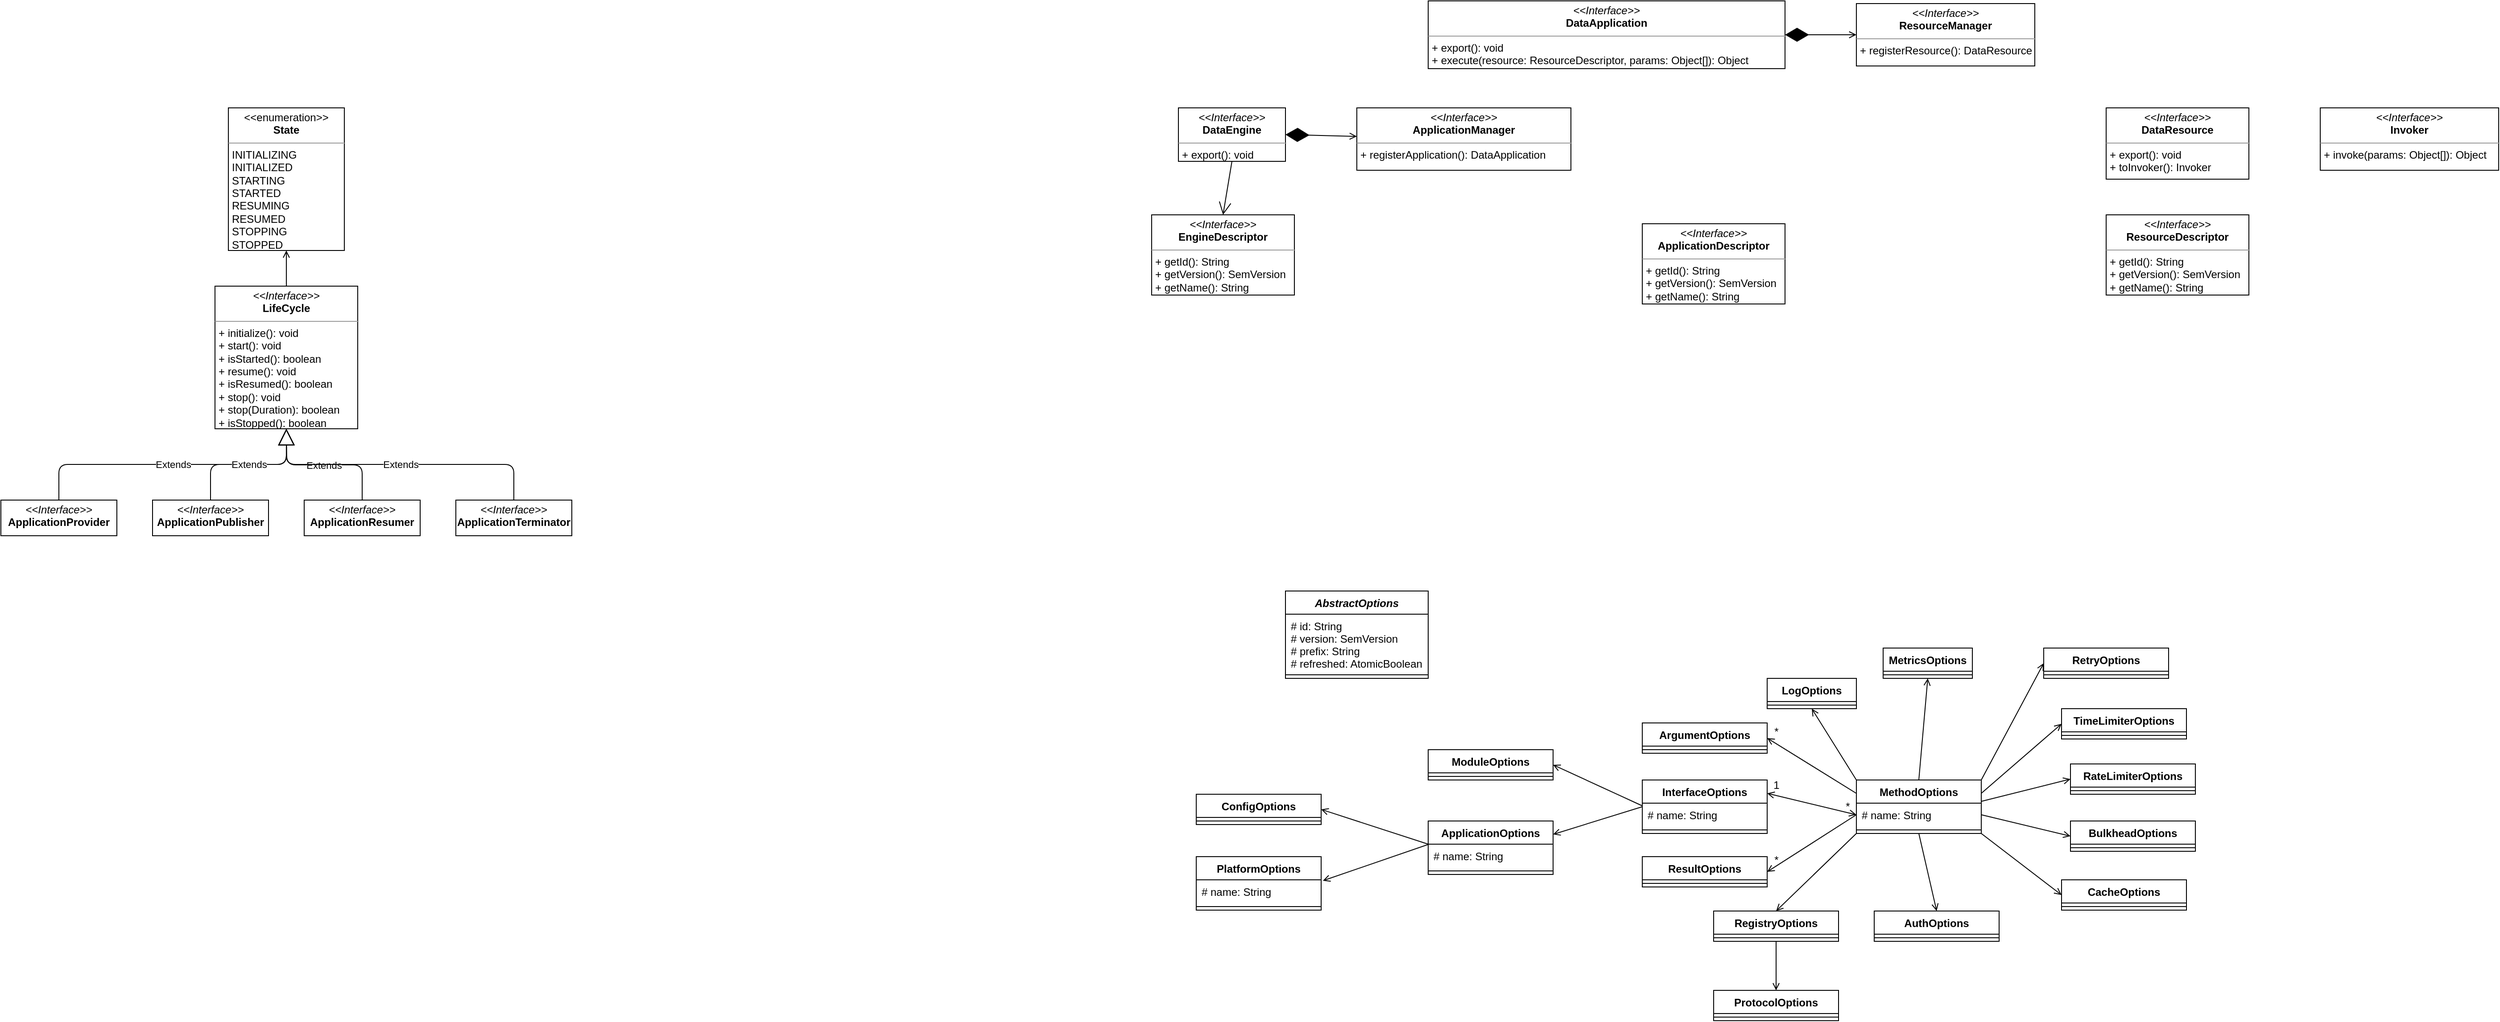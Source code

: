 <mxfile version="12.4.2" type="device" pages="1"><diagram id="yAXajEJMpel5YSLv_BBZ" name="Page-1"><mxGraphModel dx="2955" dy="887" grid="1" gridSize="10" guides="1" tooltips="1" connect="1" arrows="1" fold="1" page="1" pageScale="1" pageWidth="827" pageHeight="1169" math="0" shadow="0"><root><mxCell id="0"/><mxCell id="1" parent="0"/><mxCell id="8_GZ5xj8h7YikxMpx-Mp-1" value="&lt;p style=&quot;margin: 0px ; margin-top: 4px ; text-align: center&quot;&gt;&lt;i&gt;&amp;lt;&amp;lt;Interface&amp;gt;&amp;gt;&lt;/i&gt;&lt;br&gt;&lt;b&gt;DataEngine&lt;/b&gt;&lt;/p&gt;&lt;hr size=&quot;1&quot;&gt;&lt;p style=&quot;margin: 0px ; margin-left: 4px&quot;&gt;+ export(): void&lt;/p&gt;" style="verticalAlign=top;align=left;overflow=fill;fontSize=12;fontFamily=Helvetica;html=1;" parent="1" vertex="1"><mxGeometry x="240" y="200" width="120" height="60" as="geometry"/></mxCell><mxCell id="8_GZ5xj8h7YikxMpx-Mp-2" value="&lt;p style=&quot;margin: 0px ; margin-top: 4px ; text-align: center&quot;&gt;&lt;i&gt;&amp;lt;&amp;lt;Interface&amp;gt;&amp;gt;&lt;/i&gt;&lt;br&gt;&lt;b&gt;ApplicationManager&lt;/b&gt;&lt;/p&gt;&lt;hr size=&quot;1&quot;&gt;&lt;p style=&quot;margin: 0px ; margin-left: 4px&quot;&gt;+ registerApplication(): DataApplication&lt;/p&gt;" style="verticalAlign=top;align=left;overflow=fill;fontSize=12;fontFamily=Helvetica;html=1;" parent="1" vertex="1"><mxGeometry x="440" y="200" width="240" height="70" as="geometry"/></mxCell><mxCell id="8_GZ5xj8h7YikxMpx-Mp-13" value="" style="endArrow=diamondThin;endFill=1;endSize=24;html=1;entryX=1;entryY=0.5;entryDx=0;entryDy=0;startArrow=open;startFill=0;" parent="1" source="8_GZ5xj8h7YikxMpx-Mp-2" target="8_GZ5xj8h7YikxMpx-Mp-1" edge="1"><mxGeometry width="160" relative="1" as="geometry"><mxPoint x="310" y="430" as="sourcePoint"/><mxPoint x="470" y="430" as="targetPoint"/></mxGeometry></mxCell><mxCell id="8_GZ5xj8h7YikxMpx-Mp-14" value="&lt;p style=&quot;margin: 0px ; margin-top: 4px ; text-align: center&quot;&gt;&lt;i&gt;&amp;lt;&amp;lt;Interface&amp;gt;&amp;gt;&lt;/i&gt;&lt;br&gt;&lt;b&gt;ResourceManager&lt;/b&gt;&lt;/p&gt;&lt;hr size=&quot;1&quot;&gt;&lt;p style=&quot;margin: 0px ; margin-left: 4px&quot;&gt;+ registerResource(): DataResource&lt;/p&gt;" style="verticalAlign=top;align=left;overflow=fill;fontSize=12;fontFamily=Helvetica;html=1;" parent="1" vertex="1"><mxGeometry x="1000" y="83" width="200" height="70" as="geometry"/></mxCell><mxCell id="8_GZ5xj8h7YikxMpx-Mp-15" value="" style="endArrow=diamondThin;endFill=1;endSize=24;html=1;exitX=0;exitY=0.5;exitDx=0;exitDy=0;entryX=1;entryY=0.5;entryDx=0;entryDy=0;startArrow=open;startFill=0;" parent="1" source="8_GZ5xj8h7YikxMpx-Mp-14" target="8_GZ5xj8h7YikxMpx-Mp-19" edge="1"><mxGeometry width="160" relative="1" as="geometry"><mxPoint x="950" y="360" as="sourcePoint"/><mxPoint x="950" y="280" as="targetPoint"/></mxGeometry></mxCell><mxCell id="8_GZ5xj8h7YikxMpx-Mp-16" value="&lt;p style=&quot;margin: 0px ; margin-top: 4px ; text-align: center&quot;&gt;&lt;i&gt;&amp;lt;&amp;lt;Interface&amp;gt;&amp;gt;&lt;/i&gt;&lt;br&gt;&lt;b&gt;EngineDescriptor&lt;/b&gt;&lt;/p&gt;&lt;hr size=&quot;1&quot;&gt;&lt;p style=&quot;margin: 0px ; margin-left: 4px&quot;&gt;+ getId(): String&lt;/p&gt;&lt;p style=&quot;margin: 0px ; margin-left: 4px&quot;&gt;+ getVersion(): SemVersion&lt;/p&gt;&lt;p style=&quot;margin: 0px ; margin-left: 4px&quot;&gt;+ getName(): String&lt;/p&gt;" style="verticalAlign=top;align=left;overflow=fill;fontSize=12;fontFamily=Helvetica;html=1;" parent="1" vertex="1"><mxGeometry x="210" y="320" width="160" height="90" as="geometry"/></mxCell><mxCell id="8_GZ5xj8h7YikxMpx-Mp-17" value="&lt;p style=&quot;margin: 0px ; margin-top: 4px ; text-align: center&quot;&gt;&lt;i&gt;&amp;lt;&amp;lt;Interface&amp;gt;&amp;gt;&lt;/i&gt;&lt;br&gt;&lt;b&gt;ApplicationDescriptor&lt;/b&gt;&lt;/p&gt;&lt;hr size=&quot;1&quot;&gt;&lt;p style=&quot;margin: 0px ; margin-left: 4px&quot;&gt;+ getId(): String&lt;/p&gt;&lt;p style=&quot;margin: 0px ; margin-left: 4px&quot;&gt;+ getVersion(): SemVersion&lt;/p&gt;&lt;p style=&quot;margin: 0px ; margin-left: 4px&quot;&gt;+ getName(): String&lt;/p&gt;" style="verticalAlign=top;align=left;overflow=fill;fontSize=12;fontFamily=Helvetica;html=1;" parent="1" vertex="1"><mxGeometry x="760" y="330" width="160" height="90" as="geometry"/></mxCell><mxCell id="8_GZ5xj8h7YikxMpx-Mp-18" value="&lt;p style=&quot;margin: 0px ; margin-top: 4px ; text-align: center&quot;&gt;&lt;i&gt;&amp;lt;&amp;lt;Interface&amp;gt;&amp;gt;&lt;/i&gt;&lt;br&gt;&lt;b&gt;ResourceDescriptor&lt;/b&gt;&lt;/p&gt;&lt;hr size=&quot;1&quot;&gt;&lt;p style=&quot;margin: 0px ; margin-left: 4px&quot;&gt;+ getId(): String&lt;/p&gt;&lt;p style=&quot;margin: 0px ; margin-left: 4px&quot;&gt;+ getVersion(): SemVersion&lt;/p&gt;&lt;p style=&quot;margin: 0px ; margin-left: 4px&quot;&gt;+ getName(): String&lt;/p&gt;" style="verticalAlign=top;align=left;overflow=fill;fontSize=12;fontFamily=Helvetica;html=1;" parent="1" vertex="1"><mxGeometry x="1280" y="320" width="160" height="90" as="geometry"/></mxCell><mxCell id="8_GZ5xj8h7YikxMpx-Mp-19" value="&lt;p style=&quot;margin: 0px ; margin-top: 4px ; text-align: center&quot;&gt;&lt;i&gt;&amp;lt;&amp;lt;Interface&amp;gt;&amp;gt;&lt;/i&gt;&lt;br&gt;&lt;b&gt;DataApplication&lt;/b&gt;&lt;/p&gt;&lt;hr size=&quot;1&quot;&gt;&lt;p style=&quot;margin: 0px ; margin-left: 4px&quot;&gt;+ export(): void&lt;/p&gt;&lt;p style=&quot;margin: 0px ; margin-left: 4px&quot;&gt;+ execute(resource: ResourceDescriptor, params: Object[]): Object&lt;/p&gt;" style="verticalAlign=top;align=left;overflow=fill;fontSize=12;fontFamily=Helvetica;html=1;" parent="1" vertex="1"><mxGeometry x="520" y="80" width="400" height="76" as="geometry"/></mxCell><mxCell id="8_GZ5xj8h7YikxMpx-Mp-22" value="&lt;p style=&quot;margin: 0px ; margin-top: 4px ; text-align: center&quot;&gt;&lt;i&gt;&amp;lt;&amp;lt;Interface&amp;gt;&amp;gt;&lt;/i&gt;&lt;br&gt;&lt;span style=&quot;font-weight: 700&quot;&gt;DataResource&lt;/span&gt;&lt;br&gt;&lt;/p&gt;&lt;hr size=&quot;1&quot;&gt;&lt;p style=&quot;margin: 0px ; margin-left: 4px&quot;&gt;+ export(): void&lt;/p&gt;&lt;p style=&quot;margin: 0px ; margin-left: 4px&quot;&gt;+ toInvoker(): Invoker&lt;/p&gt;" style="verticalAlign=top;align=left;overflow=fill;fontSize=12;fontFamily=Helvetica;html=1;" parent="1" vertex="1"><mxGeometry x="1280" y="200" width="160" height="80" as="geometry"/></mxCell><mxCell id="8_GZ5xj8h7YikxMpx-Mp-23" value="&lt;p style=&quot;margin: 0px ; margin-top: 4px ; text-align: center&quot;&gt;&lt;i&gt;&amp;lt;&amp;lt;Interface&amp;gt;&amp;gt;&lt;/i&gt;&lt;br&gt;&lt;b&gt;Invoker&lt;/b&gt;&lt;/p&gt;&lt;hr size=&quot;1&quot;&gt;&lt;p style=&quot;margin: 0px ; margin-left: 4px&quot;&gt;+ invoke(params: Object[]): Object&lt;/p&gt;" style="verticalAlign=top;align=left;overflow=fill;fontSize=12;fontFamily=Helvetica;html=1;" parent="1" vertex="1"><mxGeometry x="1520" y="200" width="200" height="70" as="geometry"/></mxCell><mxCell id="8_GZ5xj8h7YikxMpx-Mp-24" value="" style="endArrow=open;endFill=1;endSize=12;html=1;entryX=0.5;entryY=0;entryDx=0;entryDy=0;exitX=0.5;exitY=1;exitDx=0;exitDy=0;" parent="1" source="8_GZ5xj8h7YikxMpx-Mp-1" target="8_GZ5xj8h7YikxMpx-Mp-16" edge="1"><mxGeometry width="160" relative="1" as="geometry"><mxPoint x="90" y="520" as="sourcePoint"/><mxPoint x="250" y="520" as="targetPoint"/></mxGeometry></mxCell><mxCell id="8_GZ5xj8h7YikxMpx-Mp-25" value="AbstractOptions" style="swimlane;fontStyle=3;align=center;verticalAlign=top;childLayout=stackLayout;horizontal=1;startSize=26;horizontalStack=0;resizeParent=1;resizeParentMax=0;resizeLast=0;collapsible=1;marginBottom=0;" parent="1" vertex="1"><mxGeometry x="360" y="742" width="160" height="98" as="geometry"/></mxCell><mxCell id="8_GZ5xj8h7YikxMpx-Mp-26" value="# id: String&#10;# version: SemVersion&#10;# prefix: String&#10;# refreshed: AtomicBoolean" style="text;strokeColor=none;fillColor=none;align=left;verticalAlign=top;spacingLeft=4;spacingRight=4;overflow=hidden;rotatable=0;points=[[0,0.5],[1,0.5]];portConstraint=eastwest;" parent="8_GZ5xj8h7YikxMpx-Mp-25" vertex="1"><mxGeometry y="26" width="160" height="64" as="geometry"/></mxCell><mxCell id="8_GZ5xj8h7YikxMpx-Mp-27" value="" style="line;strokeWidth=1;fillColor=none;align=left;verticalAlign=middle;spacingTop=-1;spacingLeft=3;spacingRight=3;rotatable=0;labelPosition=right;points=[];portConstraint=eastwest;" parent="8_GZ5xj8h7YikxMpx-Mp-25" vertex="1"><mxGeometry y="90" width="160" height="8" as="geometry"/></mxCell><mxCell id="8_GZ5xj8h7YikxMpx-Mp-29" value="PlatformOptions" style="swimlane;fontStyle=1;align=center;verticalAlign=top;childLayout=stackLayout;horizontal=1;startSize=26;horizontalStack=0;resizeParent=1;resizeParentMax=0;resizeLast=0;collapsible=1;marginBottom=0;" parent="1" vertex="1"><mxGeometry x="260" y="1040" width="140" height="60" as="geometry"/></mxCell><mxCell id="8_GZ5xj8h7YikxMpx-Mp-30" value="# name: String" style="text;strokeColor=none;fillColor=none;align=left;verticalAlign=top;spacingLeft=4;spacingRight=4;overflow=hidden;rotatable=0;points=[[0,0.5],[1,0.5]];portConstraint=eastwest;" parent="8_GZ5xj8h7YikxMpx-Mp-29" vertex="1"><mxGeometry y="26" width="140" height="26" as="geometry"/></mxCell><mxCell id="8_GZ5xj8h7YikxMpx-Mp-31" value="" style="line;strokeWidth=1;fillColor=none;align=left;verticalAlign=middle;spacingTop=-1;spacingLeft=3;spacingRight=3;rotatable=0;labelPosition=right;points=[];portConstraint=eastwest;" parent="8_GZ5xj8h7YikxMpx-Mp-29" vertex="1"><mxGeometry y="52" width="140" height="8" as="geometry"/></mxCell><mxCell id="8_GZ5xj8h7YikxMpx-Mp-33" value="ApplicationOptions" style="swimlane;fontStyle=1;align=center;verticalAlign=top;childLayout=stackLayout;horizontal=1;startSize=26;horizontalStack=0;resizeParent=1;resizeParentMax=0;resizeLast=0;collapsible=1;marginBottom=0;" parent="1" vertex="1"><mxGeometry x="520" y="1000" width="140" height="60" as="geometry"/></mxCell><mxCell id="8_GZ5xj8h7YikxMpx-Mp-34" value="# name: String" style="text;strokeColor=none;fillColor=none;align=left;verticalAlign=top;spacingLeft=4;spacingRight=4;overflow=hidden;rotatable=0;points=[[0,0.5],[1,0.5]];portConstraint=eastwest;" parent="8_GZ5xj8h7YikxMpx-Mp-33" vertex="1"><mxGeometry y="26" width="140" height="26" as="geometry"/></mxCell><mxCell id="8_GZ5xj8h7YikxMpx-Mp-35" value="" style="line;strokeWidth=1;fillColor=none;align=left;verticalAlign=middle;spacingTop=-1;spacingLeft=3;spacingRight=3;rotatable=0;labelPosition=right;points=[];portConstraint=eastwest;" parent="8_GZ5xj8h7YikxMpx-Mp-33" vertex="1"><mxGeometry y="52" width="140" height="8" as="geometry"/></mxCell><mxCell id="8_GZ5xj8h7YikxMpx-Mp-36" value="" style="endArrow=none;html=1;startArrow=open;startFill=0;exitX=1.014;exitY=0.038;exitDx=0;exitDy=0;exitPerimeter=0;entryX=0.007;entryY=0;entryDx=0;entryDy=0;entryPerimeter=0;" parent="1" source="8_GZ5xj8h7YikxMpx-Mp-30" target="8_GZ5xj8h7YikxMpx-Mp-34" edge="1"><mxGeometry relative="1" as="geometry"><mxPoint x="180" y="950" as="sourcePoint"/><mxPoint x="480" y="1079" as="targetPoint"/></mxGeometry></mxCell><mxCell id="8_GZ5xj8h7YikxMpx-Mp-37" value="" style="resizable=0;html=1;align=left;verticalAlign=bottom;labelBackgroundColor=#ffffff;fontSize=10;" parent="8_GZ5xj8h7YikxMpx-Mp-36" connectable="0" vertex="1"><mxGeometry x="-1" relative="1" as="geometry"/></mxCell><mxCell id="8_GZ5xj8h7YikxMpx-Mp-38" value="" style="resizable=0;html=1;align=right;verticalAlign=bottom;labelBackgroundColor=#ffffff;fontSize=10;" parent="8_GZ5xj8h7YikxMpx-Mp-36" connectable="0" vertex="1"><mxGeometry x="1" relative="1" as="geometry"/></mxCell><mxCell id="8_GZ5xj8h7YikxMpx-Mp-39" value="ConfigOptions" style="swimlane;fontStyle=1;align=center;verticalAlign=top;childLayout=stackLayout;horizontal=1;startSize=26;horizontalStack=0;resizeParent=1;resizeParentMax=0;resizeLast=0;collapsible=1;marginBottom=0;" parent="1" vertex="1"><mxGeometry x="260" y="970" width="140" height="34" as="geometry"/></mxCell><mxCell id="8_GZ5xj8h7YikxMpx-Mp-41" value="" style="line;strokeWidth=1;fillColor=none;align=left;verticalAlign=middle;spacingTop=-1;spacingLeft=3;spacingRight=3;rotatable=0;labelPosition=right;points=[];portConstraint=eastwest;" parent="8_GZ5xj8h7YikxMpx-Mp-39" vertex="1"><mxGeometry y="26" width="140" height="8" as="geometry"/></mxCell><mxCell id="8_GZ5xj8h7YikxMpx-Mp-42" value="" style="endArrow=none;html=1;startArrow=open;startFill=0;exitX=1;exitY=0.5;exitDx=0;exitDy=0;entryX=0;entryY=0;entryDx=0;entryDy=0;entryPerimeter=0;" parent="1" source="8_GZ5xj8h7YikxMpx-Mp-39" target="8_GZ5xj8h7YikxMpx-Mp-34" edge="1"><mxGeometry relative="1" as="geometry"><mxPoint x="411.96" y="1076.988" as="sourcePoint"/><mxPoint x="530.98" y="1076" as="targetPoint"/></mxGeometry></mxCell><mxCell id="8_GZ5xj8h7YikxMpx-Mp-43" value="" style="resizable=0;html=1;align=left;verticalAlign=bottom;labelBackgroundColor=#ffffff;fontSize=10;" parent="8_GZ5xj8h7YikxMpx-Mp-42" connectable="0" vertex="1"><mxGeometry x="-1" relative="1" as="geometry"/></mxCell><mxCell id="8_GZ5xj8h7YikxMpx-Mp-44" value="" style="resizable=0;html=1;align=right;verticalAlign=bottom;labelBackgroundColor=#ffffff;fontSize=10;" parent="8_GZ5xj8h7YikxMpx-Mp-42" connectable="0" vertex="1"><mxGeometry x="1" relative="1" as="geometry"/></mxCell><mxCell id="8_GZ5xj8h7YikxMpx-Mp-48" value="InterfaceOptions" style="swimlane;fontStyle=1;align=center;verticalAlign=top;childLayout=stackLayout;horizontal=1;startSize=26;horizontalStack=0;resizeParent=1;resizeParentMax=0;resizeLast=0;collapsible=1;marginBottom=0;" parent="1" vertex="1"><mxGeometry x="760" y="954" width="140" height="60" as="geometry"/></mxCell><mxCell id="8_GZ5xj8h7YikxMpx-Mp-49" value="# name: String" style="text;strokeColor=none;fillColor=none;align=left;verticalAlign=top;spacingLeft=4;spacingRight=4;overflow=hidden;rotatable=0;points=[[0,0.5],[1,0.5]];portConstraint=eastwest;" parent="8_GZ5xj8h7YikxMpx-Mp-48" vertex="1"><mxGeometry y="26" width="140" height="26" as="geometry"/></mxCell><mxCell id="8_GZ5xj8h7YikxMpx-Mp-50" value="" style="line;strokeWidth=1;fillColor=none;align=left;verticalAlign=middle;spacingTop=-1;spacingLeft=3;spacingRight=3;rotatable=0;labelPosition=right;points=[];portConstraint=eastwest;" parent="8_GZ5xj8h7YikxMpx-Mp-48" vertex="1"><mxGeometry y="52" width="140" height="8" as="geometry"/></mxCell><mxCell id="8_GZ5xj8h7YikxMpx-Mp-51" value="ModuleOptions" style="swimlane;fontStyle=1;align=center;verticalAlign=top;childLayout=stackLayout;horizontal=1;startSize=26;horizontalStack=0;resizeParent=1;resizeParentMax=0;resizeLast=0;collapsible=1;marginBottom=0;" parent="1" vertex="1"><mxGeometry x="520" y="920" width="140" height="34" as="geometry"/></mxCell><mxCell id="8_GZ5xj8h7YikxMpx-Mp-53" value="" style="line;strokeWidth=1;fillColor=none;align=left;verticalAlign=middle;spacingTop=-1;spacingLeft=3;spacingRight=3;rotatable=0;labelPosition=right;points=[];portConstraint=eastwest;" parent="8_GZ5xj8h7YikxMpx-Mp-51" vertex="1"><mxGeometry y="26" width="140" height="8" as="geometry"/></mxCell><mxCell id="8_GZ5xj8h7YikxMpx-Mp-54" value="MethodOptions" style="swimlane;fontStyle=1;align=center;verticalAlign=top;childLayout=stackLayout;horizontal=1;startSize=26;horizontalStack=0;resizeParent=1;resizeParentMax=0;resizeLast=0;collapsible=1;marginBottom=0;" parent="1" vertex="1"><mxGeometry x="1000" y="954" width="140" height="60" as="geometry"/></mxCell><mxCell id="8_GZ5xj8h7YikxMpx-Mp-55" value="# name: String" style="text;strokeColor=none;fillColor=none;align=left;verticalAlign=top;spacingLeft=4;spacingRight=4;overflow=hidden;rotatable=0;points=[[0,0.5],[1,0.5]];portConstraint=eastwest;" parent="8_GZ5xj8h7YikxMpx-Mp-54" vertex="1"><mxGeometry y="26" width="140" height="26" as="geometry"/></mxCell><mxCell id="8_GZ5xj8h7YikxMpx-Mp-56" value="" style="line;strokeWidth=1;fillColor=none;align=left;verticalAlign=middle;spacingTop=-1;spacingLeft=3;spacingRight=3;rotatable=0;labelPosition=right;points=[];portConstraint=eastwest;" parent="8_GZ5xj8h7YikxMpx-Mp-54" vertex="1"><mxGeometry y="52" width="140" height="8" as="geometry"/></mxCell><mxCell id="8_GZ5xj8h7YikxMpx-Mp-57" value="TimeLimiterOptions" style="swimlane;fontStyle=1;align=center;verticalAlign=top;childLayout=stackLayout;horizontal=1;startSize=26;horizontalStack=0;resizeParent=1;resizeParentMax=0;resizeLast=0;collapsible=1;marginBottom=0;" parent="1" vertex="1"><mxGeometry x="1230" y="874" width="140" height="34" as="geometry"/></mxCell><mxCell id="8_GZ5xj8h7YikxMpx-Mp-59" value="" style="line;strokeWidth=1;fillColor=none;align=left;verticalAlign=middle;spacingTop=-1;spacingLeft=3;spacingRight=3;rotatable=0;labelPosition=right;points=[];portConstraint=eastwest;" parent="8_GZ5xj8h7YikxMpx-Mp-57" vertex="1"><mxGeometry y="26" width="140" height="8" as="geometry"/></mxCell><mxCell id="8_GZ5xj8h7YikxMpx-Mp-60" value="RetryOptions" style="swimlane;fontStyle=1;align=center;verticalAlign=top;childLayout=stackLayout;horizontal=1;startSize=26;horizontalStack=0;resizeParent=1;resizeParentMax=0;resizeLast=0;collapsible=1;marginBottom=0;" parent="1" vertex="1"><mxGeometry x="1210" y="806" width="140" height="34" as="geometry"/></mxCell><mxCell id="8_GZ5xj8h7YikxMpx-Mp-61" value="" style="line;strokeWidth=1;fillColor=none;align=left;verticalAlign=middle;spacingTop=-1;spacingLeft=3;spacingRight=3;rotatable=0;labelPosition=right;points=[];portConstraint=eastwest;" parent="8_GZ5xj8h7YikxMpx-Mp-60" vertex="1"><mxGeometry y="26" width="140" height="8" as="geometry"/></mxCell><mxCell id="8_GZ5xj8h7YikxMpx-Mp-62" value="RateLimiterOptions" style="swimlane;fontStyle=1;align=center;verticalAlign=top;childLayout=stackLayout;horizontal=1;startSize=26;horizontalStack=0;resizeParent=1;resizeParentMax=0;resizeLast=0;collapsible=1;marginBottom=0;" parent="1" vertex="1"><mxGeometry x="1240" y="936" width="140" height="34" as="geometry"/></mxCell><mxCell id="8_GZ5xj8h7YikxMpx-Mp-63" value="" style="line;strokeWidth=1;fillColor=none;align=left;verticalAlign=middle;spacingTop=-1;spacingLeft=3;spacingRight=3;rotatable=0;labelPosition=right;points=[];portConstraint=eastwest;" parent="8_GZ5xj8h7YikxMpx-Mp-62" vertex="1"><mxGeometry y="26" width="140" height="8" as="geometry"/></mxCell><mxCell id="8_GZ5xj8h7YikxMpx-Mp-64" value="BulkheadOptions" style="swimlane;fontStyle=1;align=center;verticalAlign=top;childLayout=stackLayout;horizontal=1;startSize=26;horizontalStack=0;resizeParent=1;resizeParentMax=0;resizeLast=0;collapsible=1;marginBottom=0;" parent="1" vertex="1"><mxGeometry x="1240" y="1000" width="140" height="34" as="geometry"/></mxCell><mxCell id="8_GZ5xj8h7YikxMpx-Mp-65" value="" style="line;strokeWidth=1;fillColor=none;align=left;verticalAlign=middle;spacingTop=-1;spacingLeft=3;spacingRight=3;rotatable=0;labelPosition=right;points=[];portConstraint=eastwest;" parent="8_GZ5xj8h7YikxMpx-Mp-64" vertex="1"><mxGeometry y="26" width="140" height="8" as="geometry"/></mxCell><mxCell id="8_GZ5xj8h7YikxMpx-Mp-66" value="CacheOptions" style="swimlane;fontStyle=1;align=center;verticalAlign=top;childLayout=stackLayout;horizontal=1;startSize=26;horizontalStack=0;resizeParent=1;resizeParentMax=0;resizeLast=0;collapsible=1;marginBottom=0;" parent="1" vertex="1"><mxGeometry x="1230" y="1066" width="140" height="34" as="geometry"/></mxCell><mxCell id="8_GZ5xj8h7YikxMpx-Mp-67" value="" style="line;strokeWidth=1;fillColor=none;align=left;verticalAlign=middle;spacingTop=-1;spacingLeft=3;spacingRight=3;rotatable=0;labelPosition=right;points=[];portConstraint=eastwest;" parent="8_GZ5xj8h7YikxMpx-Mp-66" vertex="1"><mxGeometry y="26" width="140" height="8" as="geometry"/></mxCell><mxCell id="8_GZ5xj8h7YikxMpx-Mp-68" value="AuthOptions" style="swimlane;fontStyle=1;align=center;verticalAlign=top;childLayout=stackLayout;horizontal=1;startSize=26;horizontalStack=0;resizeParent=1;resizeParentMax=0;resizeLast=0;collapsible=1;marginBottom=0;" parent="1" vertex="1"><mxGeometry x="1020" y="1101" width="140" height="34" as="geometry"/></mxCell><mxCell id="8_GZ5xj8h7YikxMpx-Mp-69" value="" style="line;strokeWidth=1;fillColor=none;align=left;verticalAlign=middle;spacingTop=-1;spacingLeft=3;spacingRight=3;rotatable=0;labelPosition=right;points=[];portConstraint=eastwest;" parent="8_GZ5xj8h7YikxMpx-Mp-68" vertex="1"><mxGeometry y="26" width="140" height="8" as="geometry"/></mxCell><mxCell id="8_GZ5xj8h7YikxMpx-Mp-70" value="LogOptions" style="swimlane;fontStyle=1;align=center;verticalAlign=top;childLayout=stackLayout;horizontal=1;startSize=26;horizontalStack=0;resizeParent=1;resizeParentMax=0;resizeLast=0;collapsible=1;marginBottom=0;" parent="1" vertex="1"><mxGeometry x="900" y="840" width="100" height="34" as="geometry"/></mxCell><mxCell id="8_GZ5xj8h7YikxMpx-Mp-71" value="" style="line;strokeWidth=1;fillColor=none;align=left;verticalAlign=middle;spacingTop=-1;spacingLeft=3;spacingRight=3;rotatable=0;labelPosition=right;points=[];portConstraint=eastwest;" parent="8_GZ5xj8h7YikxMpx-Mp-70" vertex="1"><mxGeometry y="26" width="100" height="8" as="geometry"/></mxCell><mxCell id="8_GZ5xj8h7YikxMpx-Mp-72" value="MetricsOptions" style="swimlane;fontStyle=1;align=center;verticalAlign=top;childLayout=stackLayout;horizontal=1;startSize=26;horizontalStack=0;resizeParent=1;resizeParentMax=0;resizeLast=0;collapsible=1;marginBottom=0;" parent="1" vertex="1"><mxGeometry x="1030" y="806" width="100" height="34" as="geometry"/></mxCell><mxCell id="8_GZ5xj8h7YikxMpx-Mp-73" value="" style="line;strokeWidth=1;fillColor=none;align=left;verticalAlign=middle;spacingTop=-1;spacingLeft=3;spacingRight=3;rotatable=0;labelPosition=right;points=[];portConstraint=eastwest;" parent="8_GZ5xj8h7YikxMpx-Mp-72" vertex="1"><mxGeometry y="26" width="100" height="8" as="geometry"/></mxCell><mxCell id="8_GZ5xj8h7YikxMpx-Mp-74" value="RegistryOptions" style="swimlane;fontStyle=1;align=center;verticalAlign=top;childLayout=stackLayout;horizontal=1;startSize=26;horizontalStack=0;resizeParent=1;resizeParentMax=0;resizeLast=0;collapsible=1;marginBottom=0;" parent="1" vertex="1"><mxGeometry x="840" y="1101" width="140" height="34" as="geometry"/></mxCell><mxCell id="8_GZ5xj8h7YikxMpx-Mp-75" value="" style="line;strokeWidth=1;fillColor=none;align=left;verticalAlign=middle;spacingTop=-1;spacingLeft=3;spacingRight=3;rotatable=0;labelPosition=right;points=[];portConstraint=eastwest;" parent="8_GZ5xj8h7YikxMpx-Mp-74" vertex="1"><mxGeometry y="26" width="140" height="8" as="geometry"/></mxCell><mxCell id="8_GZ5xj8h7YikxMpx-Mp-76" value="ProtocolOptions" style="swimlane;fontStyle=1;align=center;verticalAlign=top;childLayout=stackLayout;horizontal=1;startSize=26;horizontalStack=0;resizeParent=1;resizeParentMax=0;resizeLast=0;collapsible=1;marginBottom=0;" parent="1" vertex="1"><mxGeometry x="840" y="1190" width="140" height="34" as="geometry"/></mxCell><mxCell id="8_GZ5xj8h7YikxMpx-Mp-77" value="" style="line;strokeWidth=1;fillColor=none;align=left;verticalAlign=middle;spacingTop=-1;spacingLeft=3;spacingRight=3;rotatable=0;labelPosition=right;points=[];portConstraint=eastwest;" parent="8_GZ5xj8h7YikxMpx-Mp-76" vertex="1"><mxGeometry y="26" width="140" height="8" as="geometry"/></mxCell><mxCell id="8_GZ5xj8h7YikxMpx-Mp-78" value="ArgumentOptions" style="swimlane;fontStyle=1;align=center;verticalAlign=top;childLayout=stackLayout;horizontal=1;startSize=26;horizontalStack=0;resizeParent=1;resizeParentMax=0;resizeLast=0;collapsible=1;marginBottom=0;" parent="1" vertex="1"><mxGeometry x="760" y="890" width="140" height="34" as="geometry"/></mxCell><mxCell id="8_GZ5xj8h7YikxMpx-Mp-79" value="" style="line;strokeWidth=1;fillColor=none;align=left;verticalAlign=middle;spacingTop=-1;spacingLeft=3;spacingRight=3;rotatable=0;labelPosition=right;points=[];portConstraint=eastwest;" parent="8_GZ5xj8h7YikxMpx-Mp-78" vertex="1"><mxGeometry y="26" width="140" height="8" as="geometry"/></mxCell><mxCell id="8_GZ5xj8h7YikxMpx-Mp-80" value="ResultOptions" style="swimlane;fontStyle=1;align=center;verticalAlign=top;childLayout=stackLayout;horizontal=1;startSize=26;horizontalStack=0;resizeParent=1;resizeParentMax=0;resizeLast=0;collapsible=1;marginBottom=0;" parent="1" vertex="1"><mxGeometry x="760" y="1040" width="140" height="34" as="geometry"/></mxCell><mxCell id="8_GZ5xj8h7YikxMpx-Mp-81" value="" style="line;strokeWidth=1;fillColor=none;align=left;verticalAlign=middle;spacingTop=-1;spacingLeft=3;spacingRight=3;rotatable=0;labelPosition=right;points=[];portConstraint=eastwest;" parent="8_GZ5xj8h7YikxMpx-Mp-80" vertex="1"><mxGeometry y="26" width="140" height="8" as="geometry"/></mxCell><mxCell id="8_GZ5xj8h7YikxMpx-Mp-82" value="" style="endArrow=none;html=1;startArrow=open;startFill=0;exitX=1;exitY=0.25;exitDx=0;exitDy=0;entryX=0;entryY=0.5;entryDx=0;entryDy=0;" parent="1" source="8_GZ5xj8h7YikxMpx-Mp-33" target="8_GZ5xj8h7YikxMpx-Mp-48" edge="1"><mxGeometry relative="1" as="geometry"><mxPoint x="440.0" y="1175.988" as="sourcePoint"/><mxPoint x="559.02" y="1135" as="targetPoint"/></mxGeometry></mxCell><mxCell id="8_GZ5xj8h7YikxMpx-Mp-83" value="" style="resizable=0;html=1;align=left;verticalAlign=bottom;labelBackgroundColor=#ffffff;fontSize=10;" parent="8_GZ5xj8h7YikxMpx-Mp-82" connectable="0" vertex="1"><mxGeometry x="-1" relative="1" as="geometry"/></mxCell><mxCell id="8_GZ5xj8h7YikxMpx-Mp-84" value="" style="resizable=0;html=1;align=right;verticalAlign=bottom;labelBackgroundColor=#ffffff;fontSize=10;" parent="8_GZ5xj8h7YikxMpx-Mp-82" connectable="0" vertex="1"><mxGeometry x="1" relative="1" as="geometry"/></mxCell><mxCell id="8_GZ5xj8h7YikxMpx-Mp-85" value="" style="endArrow=none;html=1;startArrow=open;startFill=0;exitX=1;exitY=0.5;exitDx=0;exitDy=0;entryX=0;entryY=0.115;entryDx=0;entryDy=0;entryPerimeter=0;" parent="1" source="8_GZ5xj8h7YikxMpx-Mp-51" target="8_GZ5xj8h7YikxMpx-Mp-49" edge="1"><mxGeometry relative="1" as="geometry"><mxPoint x="620" y="1135" as="sourcePoint"/><mxPoint x="720" y="1104" as="targetPoint"/></mxGeometry></mxCell><mxCell id="8_GZ5xj8h7YikxMpx-Mp-86" value="" style="resizable=0;html=1;align=left;verticalAlign=bottom;labelBackgroundColor=#ffffff;fontSize=10;" parent="8_GZ5xj8h7YikxMpx-Mp-85" connectable="0" vertex="1"><mxGeometry x="-1" relative="1" as="geometry"/></mxCell><mxCell id="8_GZ5xj8h7YikxMpx-Mp-87" value="" style="resizable=0;html=1;align=right;verticalAlign=bottom;labelBackgroundColor=#ffffff;fontSize=10;" parent="8_GZ5xj8h7YikxMpx-Mp-85" connectable="0" vertex="1"><mxGeometry x="1" relative="1" as="geometry"/></mxCell><mxCell id="8_GZ5xj8h7YikxMpx-Mp-88" value="" style="endArrow=open;html=1;startArrow=open;startFill=0;exitX=1;exitY=0.25;exitDx=0;exitDy=0;entryX=0;entryY=0.5;entryDx=0;entryDy=0;endFill=0;" parent="1" source="8_GZ5xj8h7YikxMpx-Mp-48" target="8_GZ5xj8h7YikxMpx-Mp-55" edge="1"><mxGeometry relative="1" as="geometry"><mxPoint x="610" y="1181" as="sourcePoint"/><mxPoint x="710" y="1150" as="targetPoint"/></mxGeometry></mxCell><mxCell id="8_GZ5xj8h7YikxMpx-Mp-89" value="" style="resizable=0;html=1;align=left;verticalAlign=bottom;labelBackgroundColor=#ffffff;fontSize=10;" parent="8_GZ5xj8h7YikxMpx-Mp-88" connectable="0" vertex="1"><mxGeometry x="-1" relative="1" as="geometry"/></mxCell><mxCell id="8_GZ5xj8h7YikxMpx-Mp-90" value="" style="resizable=0;html=1;align=right;verticalAlign=bottom;labelBackgroundColor=#ffffff;fontSize=10;" parent="8_GZ5xj8h7YikxMpx-Mp-88" connectable="0" vertex="1"><mxGeometry x="1" relative="1" as="geometry"/></mxCell><mxCell id="8_GZ5xj8h7YikxMpx-Mp-91" value="1" style="text;html=1;align=center;verticalAlign=middle;resizable=0;points=[];;autosize=1;" parent="1" vertex="1"><mxGeometry x="900" y="950" width="20" height="20" as="geometry"/></mxCell><mxCell id="8_GZ5xj8h7YikxMpx-Mp-92" value="*" style="text;html=1;align=center;verticalAlign=middle;resizable=0;points=[];;autosize=1;" parent="1" vertex="1"><mxGeometry x="980" y="974" width="20" height="20" as="geometry"/></mxCell><mxCell id="8_GZ5xj8h7YikxMpx-Mp-93" value="" style="endArrow=none;html=1;startArrow=open;startFill=0;exitX=1;exitY=0.5;exitDx=0;exitDy=0;entryX=0;entryY=0.5;entryDx=0;entryDy=0;" parent="1" source="8_GZ5xj8h7YikxMpx-Mp-80" target="8_GZ5xj8h7YikxMpx-Mp-55" edge="1"><mxGeometry relative="1" as="geometry"><mxPoint x="610" y="1166" as="sourcePoint"/><mxPoint x="970" y="1030" as="targetPoint"/></mxGeometry></mxCell><mxCell id="8_GZ5xj8h7YikxMpx-Mp-94" value="" style="resizable=0;html=1;align=left;verticalAlign=bottom;labelBackgroundColor=#ffffff;fontSize=10;" parent="8_GZ5xj8h7YikxMpx-Mp-93" connectable="0" vertex="1"><mxGeometry x="-1" relative="1" as="geometry"/></mxCell><mxCell id="8_GZ5xj8h7YikxMpx-Mp-95" value="" style="resizable=0;html=1;align=right;verticalAlign=bottom;labelBackgroundColor=#ffffff;fontSize=10;" parent="8_GZ5xj8h7YikxMpx-Mp-93" connectable="0" vertex="1"><mxGeometry x="1" relative="1" as="geometry"/></mxCell><mxCell id="8_GZ5xj8h7YikxMpx-Mp-96" value="" style="endArrow=none;html=1;startArrow=open;startFill=0;exitX=1;exitY=0.5;exitDx=0;exitDy=0;entryX=0;entryY=0.25;entryDx=0;entryDy=0;" parent="1" source="8_GZ5xj8h7YikxMpx-Mp-78" target="8_GZ5xj8h7YikxMpx-Mp-54" edge="1"><mxGeometry relative="1" as="geometry"><mxPoint x="910" y="1067" as="sourcePoint"/><mxPoint x="1012" y="1004" as="targetPoint"/></mxGeometry></mxCell><mxCell id="8_GZ5xj8h7YikxMpx-Mp-97" value="" style="resizable=0;html=1;align=left;verticalAlign=bottom;labelBackgroundColor=#ffffff;fontSize=10;" parent="8_GZ5xj8h7YikxMpx-Mp-96" connectable="0" vertex="1"><mxGeometry x="-1" relative="1" as="geometry"/></mxCell><mxCell id="8_GZ5xj8h7YikxMpx-Mp-98" value="" style="resizable=0;html=1;align=right;verticalAlign=bottom;labelBackgroundColor=#ffffff;fontSize=10;" parent="8_GZ5xj8h7YikxMpx-Mp-96" connectable="0" vertex="1"><mxGeometry x="1" relative="1" as="geometry"/></mxCell><mxCell id="8_GZ5xj8h7YikxMpx-Mp-99" value="*" style="text;html=1;align=center;verticalAlign=middle;resizable=0;points=[];;autosize=1;" parent="1" vertex="1"><mxGeometry x="900" y="1034" width="20" height="20" as="geometry"/></mxCell><mxCell id="8_GZ5xj8h7YikxMpx-Mp-100" value="*" style="text;html=1;align=center;verticalAlign=middle;resizable=0;points=[];;autosize=1;" parent="1" vertex="1"><mxGeometry x="900" y="890" width="20" height="20" as="geometry"/></mxCell><mxCell id="8_GZ5xj8h7YikxMpx-Mp-101" value="" style="endArrow=none;html=1;startArrow=open;startFill=0;exitX=0.5;exitY=0;exitDx=0;exitDy=0;entryX=0;entryY=1;entryDx=0;entryDy=0;" parent="1" source="8_GZ5xj8h7YikxMpx-Mp-74" target="8_GZ5xj8h7YikxMpx-Mp-54" edge="1"><mxGeometry relative="1" as="geometry"><mxPoint x="620" y="1190" as="sourcePoint"/><mxPoint x="720" y="1159" as="targetPoint"/></mxGeometry></mxCell><mxCell id="8_GZ5xj8h7YikxMpx-Mp-102" value="" style="resizable=0;html=1;align=left;verticalAlign=bottom;labelBackgroundColor=#ffffff;fontSize=10;" parent="8_GZ5xj8h7YikxMpx-Mp-101" connectable="0" vertex="1"><mxGeometry x="-1" relative="1" as="geometry"/></mxCell><mxCell id="8_GZ5xj8h7YikxMpx-Mp-103" value="" style="resizable=0;html=1;align=right;verticalAlign=bottom;labelBackgroundColor=#ffffff;fontSize=10;" parent="8_GZ5xj8h7YikxMpx-Mp-101" connectable="0" vertex="1"><mxGeometry x="1" relative="1" as="geometry"/></mxCell><mxCell id="8_GZ5xj8h7YikxMpx-Mp-104" value="" style="endArrow=none;html=1;startArrow=open;startFill=0;exitX=0.5;exitY=0;exitDx=0;exitDy=0;entryX=0.5;entryY=1;entryDx=0;entryDy=0;" parent="1" source="8_GZ5xj8h7YikxMpx-Mp-76" target="8_GZ5xj8h7YikxMpx-Mp-74" edge="1"><mxGeometry relative="1" as="geometry"><mxPoint x="920" y="1111" as="sourcePoint"/><mxPoint x="1010" y="1024" as="targetPoint"/></mxGeometry></mxCell><mxCell id="8_GZ5xj8h7YikxMpx-Mp-105" value="" style="resizable=0;html=1;align=left;verticalAlign=bottom;labelBackgroundColor=#ffffff;fontSize=10;" parent="8_GZ5xj8h7YikxMpx-Mp-104" connectable="0" vertex="1"><mxGeometry x="-1" relative="1" as="geometry"/></mxCell><mxCell id="8_GZ5xj8h7YikxMpx-Mp-106" value="" style="resizable=0;html=1;align=right;verticalAlign=bottom;labelBackgroundColor=#ffffff;fontSize=10;" parent="8_GZ5xj8h7YikxMpx-Mp-104" connectable="0" vertex="1"><mxGeometry x="1" relative="1" as="geometry"/></mxCell><mxCell id="8_GZ5xj8h7YikxMpx-Mp-107" value="" style="endArrow=none;html=1;startArrow=open;startFill=0;exitX=0.5;exitY=0;exitDx=0;exitDy=0;entryX=0.5;entryY=1;entryDx=0;entryDy=0;" parent="1" source="8_GZ5xj8h7YikxMpx-Mp-68" target="8_GZ5xj8h7YikxMpx-Mp-54" edge="1"><mxGeometry relative="1" as="geometry"><mxPoint x="920" y="1111" as="sourcePoint"/><mxPoint x="1010" y="1024" as="targetPoint"/></mxGeometry></mxCell><mxCell id="8_GZ5xj8h7YikxMpx-Mp-108" value="" style="resizable=0;html=1;align=left;verticalAlign=bottom;labelBackgroundColor=#ffffff;fontSize=10;" parent="8_GZ5xj8h7YikxMpx-Mp-107" connectable="0" vertex="1"><mxGeometry x="-1" relative="1" as="geometry"/></mxCell><mxCell id="8_GZ5xj8h7YikxMpx-Mp-109" value="" style="resizable=0;html=1;align=right;verticalAlign=bottom;labelBackgroundColor=#ffffff;fontSize=10;" parent="8_GZ5xj8h7YikxMpx-Mp-107" connectable="0" vertex="1"><mxGeometry x="1" relative="1" as="geometry"/></mxCell><mxCell id="8_GZ5xj8h7YikxMpx-Mp-110" value="" style="endArrow=none;html=1;startArrow=open;startFill=0;exitX=0.5;exitY=1;exitDx=0;exitDy=0;entryX=0;entryY=0;entryDx=0;entryDy=0;" parent="1" source="8_GZ5xj8h7YikxMpx-Mp-70" target="8_GZ5xj8h7YikxMpx-Mp-54" edge="1"><mxGeometry relative="1" as="geometry"><mxPoint x="1040" y="1327" as="sourcePoint"/><mxPoint x="1020" y="1240" as="targetPoint"/></mxGeometry></mxCell><mxCell id="8_GZ5xj8h7YikxMpx-Mp-111" value="" style="resizable=0;html=1;align=left;verticalAlign=bottom;labelBackgroundColor=#ffffff;fontSize=10;" parent="8_GZ5xj8h7YikxMpx-Mp-110" connectable="0" vertex="1"><mxGeometry x="-1" relative="1" as="geometry"/></mxCell><mxCell id="8_GZ5xj8h7YikxMpx-Mp-112" value="" style="resizable=0;html=1;align=right;verticalAlign=bottom;labelBackgroundColor=#ffffff;fontSize=10;" parent="8_GZ5xj8h7YikxMpx-Mp-110" connectable="0" vertex="1"><mxGeometry x="1" relative="1" as="geometry"/></mxCell><mxCell id="8_GZ5xj8h7YikxMpx-Mp-113" value="" style="endArrow=none;html=1;startArrow=open;startFill=0;exitX=0.5;exitY=1;exitDx=0;exitDy=0;entryX=0.5;entryY=0;entryDx=0;entryDy=0;" parent="1" source="8_GZ5xj8h7YikxMpx-Mp-72" target="8_GZ5xj8h7YikxMpx-Mp-54" edge="1"><mxGeometry relative="1" as="geometry"><mxPoint x="1060" y="1277" as="sourcePoint"/><mxPoint x="1040" y="1190" as="targetPoint"/></mxGeometry></mxCell><mxCell id="8_GZ5xj8h7YikxMpx-Mp-114" value="" style="resizable=0;html=1;align=left;verticalAlign=bottom;labelBackgroundColor=#ffffff;fontSize=10;" parent="8_GZ5xj8h7YikxMpx-Mp-113" connectable="0" vertex="1"><mxGeometry x="-1" relative="1" as="geometry"/></mxCell><mxCell id="8_GZ5xj8h7YikxMpx-Mp-115" value="" style="resizable=0;html=1;align=right;verticalAlign=bottom;labelBackgroundColor=#ffffff;fontSize=10;" parent="8_GZ5xj8h7YikxMpx-Mp-113" connectable="0" vertex="1"><mxGeometry x="1" relative="1" as="geometry"/></mxCell><mxCell id="8_GZ5xj8h7YikxMpx-Mp-116" value="" style="endArrow=none;html=1;startArrow=open;startFill=0;exitX=0;exitY=0.5;exitDx=0;exitDy=0;entryX=1;entryY=1;entryDx=0;entryDy=0;" parent="1" source="8_GZ5xj8h7YikxMpx-Mp-66" target="8_GZ5xj8h7YikxMpx-Mp-54" edge="1"><mxGeometry relative="1" as="geometry"><mxPoint x="1060" y="1267" as="sourcePoint"/><mxPoint x="1040" y="1180" as="targetPoint"/></mxGeometry></mxCell><mxCell id="8_GZ5xj8h7YikxMpx-Mp-117" value="" style="resizable=0;html=1;align=left;verticalAlign=bottom;labelBackgroundColor=#ffffff;fontSize=10;" parent="8_GZ5xj8h7YikxMpx-Mp-116" connectable="0" vertex="1"><mxGeometry x="-1" relative="1" as="geometry"/></mxCell><mxCell id="8_GZ5xj8h7YikxMpx-Mp-118" value="" style="resizable=0;html=1;align=right;verticalAlign=bottom;labelBackgroundColor=#ffffff;fontSize=10;" parent="8_GZ5xj8h7YikxMpx-Mp-116" connectable="0" vertex="1"><mxGeometry x="1" relative="1" as="geometry"/></mxCell><mxCell id="8_GZ5xj8h7YikxMpx-Mp-119" value="" style="endArrow=none;html=1;startArrow=open;startFill=0;exitX=0;exitY=0.5;exitDx=0;exitDy=0;entryX=1;entryY=0;entryDx=0;entryDy=0;" parent="1" source="8_GZ5xj8h7YikxMpx-Mp-60" target="8_GZ5xj8h7YikxMpx-Mp-54" edge="1"><mxGeometry relative="1" as="geometry"><mxPoint x="1090" y="1287" as="sourcePoint"/><mxPoint x="1070" y="1200" as="targetPoint"/></mxGeometry></mxCell><mxCell id="8_GZ5xj8h7YikxMpx-Mp-120" value="" style="resizable=0;html=1;align=left;verticalAlign=bottom;labelBackgroundColor=#ffffff;fontSize=10;" parent="8_GZ5xj8h7YikxMpx-Mp-119" connectable="0" vertex="1"><mxGeometry x="-1" relative="1" as="geometry"/></mxCell><mxCell id="8_GZ5xj8h7YikxMpx-Mp-121" value="" style="resizable=0;html=1;align=right;verticalAlign=bottom;labelBackgroundColor=#ffffff;fontSize=10;" parent="8_GZ5xj8h7YikxMpx-Mp-119" connectable="0" vertex="1"><mxGeometry x="1" relative="1" as="geometry"/></mxCell><mxCell id="8_GZ5xj8h7YikxMpx-Mp-122" value="" style="endArrow=none;html=1;startArrow=open;startFill=0;exitX=0;exitY=0.5;exitDx=0;exitDy=0;entryX=1;entryY=0.25;entryDx=0;entryDy=0;" parent="1" source="8_GZ5xj8h7YikxMpx-Mp-57" target="8_GZ5xj8h7YikxMpx-Mp-54" edge="1"><mxGeometry relative="1" as="geometry"><mxPoint x="1090" y="1297" as="sourcePoint"/><mxPoint x="1070" y="1210" as="targetPoint"/></mxGeometry></mxCell><mxCell id="8_GZ5xj8h7YikxMpx-Mp-123" value="" style="resizable=0;html=1;align=left;verticalAlign=bottom;labelBackgroundColor=#ffffff;fontSize=10;" parent="8_GZ5xj8h7YikxMpx-Mp-122" connectable="0" vertex="1"><mxGeometry x="-1" relative="1" as="geometry"/></mxCell><mxCell id="8_GZ5xj8h7YikxMpx-Mp-124" value="" style="resizable=0;html=1;align=right;verticalAlign=bottom;labelBackgroundColor=#ffffff;fontSize=10;" parent="8_GZ5xj8h7YikxMpx-Mp-122" connectable="0" vertex="1"><mxGeometry x="1" relative="1" as="geometry"/></mxCell><mxCell id="8_GZ5xj8h7YikxMpx-Mp-125" value="" style="endArrow=none;html=1;startArrow=open;startFill=0;exitX=0;exitY=0.5;exitDx=0;exitDy=0;entryX=1;entryY=-0.077;entryDx=0;entryDy=0;entryPerimeter=0;" parent="1" source="8_GZ5xj8h7YikxMpx-Mp-62" target="8_GZ5xj8h7YikxMpx-Mp-55" edge="1"><mxGeometry relative="1" as="geometry"><mxPoint x="1090" y="1297" as="sourcePoint"/><mxPoint x="1070" y="1210" as="targetPoint"/></mxGeometry></mxCell><mxCell id="8_GZ5xj8h7YikxMpx-Mp-126" value="" style="resizable=0;html=1;align=left;verticalAlign=bottom;labelBackgroundColor=#ffffff;fontSize=10;" parent="8_GZ5xj8h7YikxMpx-Mp-125" connectable="0" vertex="1"><mxGeometry x="-1" relative="1" as="geometry"/></mxCell><mxCell id="8_GZ5xj8h7YikxMpx-Mp-127" value="" style="resizable=0;html=1;align=right;verticalAlign=bottom;labelBackgroundColor=#ffffff;fontSize=10;" parent="8_GZ5xj8h7YikxMpx-Mp-125" connectable="0" vertex="1"><mxGeometry x="1" relative="1" as="geometry"/></mxCell><mxCell id="8_GZ5xj8h7YikxMpx-Mp-128" value="" style="endArrow=none;html=1;startArrow=open;startFill=0;exitX=0;exitY=0.5;exitDx=0;exitDy=0;entryX=1;entryY=0.5;entryDx=0;entryDy=0;" parent="1" source="8_GZ5xj8h7YikxMpx-Mp-64" target="8_GZ5xj8h7YikxMpx-Mp-55" edge="1"><mxGeometry relative="1" as="geometry"><mxPoint x="1200" y="1250.5" as="sourcePoint"/><mxPoint x="1180" y="1163.5" as="targetPoint"/></mxGeometry></mxCell><mxCell id="8_GZ5xj8h7YikxMpx-Mp-129" value="" style="resizable=0;html=1;align=left;verticalAlign=bottom;labelBackgroundColor=#ffffff;fontSize=10;" parent="8_GZ5xj8h7YikxMpx-Mp-128" connectable="0" vertex="1"><mxGeometry x="-1" relative="1" as="geometry"/></mxCell><mxCell id="8_GZ5xj8h7YikxMpx-Mp-130" value="" style="resizable=0;html=1;align=right;verticalAlign=bottom;labelBackgroundColor=#ffffff;fontSize=10;" parent="8_GZ5xj8h7YikxMpx-Mp-128" connectable="0" vertex="1"><mxGeometry x="1" relative="1" as="geometry"/></mxCell><mxCell id="b9015jdkNzAX74Jrgrpn-1" value="&lt;p style=&quot;margin: 0px ; margin-top: 4px ; text-align: center&quot;&gt;&lt;i&gt;&amp;lt;&amp;lt;Interface&amp;gt;&amp;gt;&lt;/i&gt;&lt;br&gt;&lt;b&gt;ApplicationProvider&lt;/b&gt;&lt;/p&gt;" style="verticalAlign=top;align=left;overflow=fill;fontSize=12;fontFamily=Helvetica;html=1;" parent="1" vertex="1"><mxGeometry x="-1080" y="640" width="130" height="40" as="geometry"/></mxCell><mxCell id="fOfCy65HxIALSntQWxSX-2" value="&lt;p style=&quot;margin: 0px ; margin-top: 4px ; text-align: center&quot;&gt;&amp;lt;&amp;lt;enumeration&amp;gt;&amp;gt;&lt;br&gt;&lt;b&gt;State&lt;/b&gt;&lt;/p&gt;&lt;hr size=&quot;1&quot;&gt;&lt;p style=&quot;margin: 0px ; margin-left: 4px&quot;&gt;INITIALIZING&lt;/p&gt;&lt;p style=&quot;margin: 0px ; margin-left: 4px&quot;&gt;INITIALIZED&lt;/p&gt;&lt;p style=&quot;margin: 0px ; margin-left: 4px&quot;&gt;STARTING&lt;/p&gt;&lt;p style=&quot;margin: 0px ; margin-left: 4px&quot;&gt;STARTED&lt;/p&gt;&lt;p style=&quot;margin: 0px ; margin-left: 4px&quot;&gt;RESUMING&lt;/p&gt;&lt;p style=&quot;margin: 0px ; margin-left: 4px&quot;&gt;RESUMED&lt;/p&gt;&lt;p style=&quot;margin: 0px ; margin-left: 4px&quot;&gt;STOPPING&lt;/p&gt;&lt;p style=&quot;margin: 0px ; margin-left: 4px&quot;&gt;STOPPED&lt;/p&gt;" style="verticalAlign=top;align=left;overflow=fill;fontSize=12;fontFamily=Helvetica;html=1;" vertex="1" parent="1"><mxGeometry x="-825" y="200" width="130" height="160" as="geometry"/></mxCell><mxCell id="fOfCy65HxIALSntQWxSX-3" value="&lt;p style=&quot;margin: 0px ; margin-top: 4px ; text-align: center&quot;&gt;&lt;i&gt;&amp;lt;&amp;lt;Interface&amp;gt;&amp;gt;&lt;/i&gt;&lt;br&gt;&lt;b&gt;LifeCycle&lt;/b&gt;&lt;/p&gt;&lt;hr size=&quot;1&quot;&gt;&lt;p style=&quot;margin: 0px ; margin-left: 4px&quot;&gt;+ initialize(): void&lt;/p&gt;&lt;p style=&quot;margin: 0px ; margin-left: 4px&quot;&gt;+ start(): void&lt;/p&gt;&lt;p style=&quot;margin: 0px ; margin-left: 4px&quot;&gt;+ isStarted(): boolean&lt;/p&gt;&lt;p style=&quot;margin: 0px ; margin-left: 4px&quot;&gt;+ resume(): void&lt;/p&gt;&lt;p style=&quot;margin: 0px ; margin-left: 4px&quot;&gt;+ isResumed(): boolean&lt;/p&gt;&lt;p style=&quot;margin: 0px ; margin-left: 4px&quot;&gt;+ stop(): void&lt;/p&gt;&lt;p style=&quot;margin: 0px ; margin-left: 4px&quot;&gt;+ stop(Duration): boolean&lt;/p&gt;&lt;p style=&quot;margin: 0px ; margin-left: 4px&quot;&gt;+ isStopped(): boolean&lt;/p&gt;" style="verticalAlign=top;align=left;overflow=fill;fontSize=12;fontFamily=Helvetica;html=1;" vertex="1" parent="1"><mxGeometry x="-840" y="400" width="160" height="160" as="geometry"/></mxCell><mxCell id="fOfCy65HxIALSntQWxSX-4" value="" style="endArrow=none;html=1;startArrow=open;startFill=0;exitX=0.5;exitY=1;exitDx=0;exitDy=0;entryX=0.5;entryY=0;entryDx=0;entryDy=0;" edge="1" parent="1" source="fOfCy65HxIALSntQWxSX-2" target="fOfCy65HxIALSntQWxSX-3"><mxGeometry relative="1" as="geometry"><mxPoint x="-470" y="830" as="sourcePoint"/><mxPoint x="-350" y="869" as="targetPoint"/></mxGeometry></mxCell><mxCell id="fOfCy65HxIALSntQWxSX-5" value="" style="resizable=0;html=1;align=left;verticalAlign=bottom;labelBackgroundColor=#ffffff;fontSize=10;" connectable="0" vertex="1" parent="fOfCy65HxIALSntQWxSX-4"><mxGeometry x="-1" relative="1" as="geometry"/></mxCell><mxCell id="fOfCy65HxIALSntQWxSX-6" value="" style="resizable=0;html=1;align=right;verticalAlign=bottom;labelBackgroundColor=#ffffff;fontSize=10;" connectable="0" vertex="1" parent="fOfCy65HxIALSntQWxSX-4"><mxGeometry x="1" relative="1" as="geometry"/></mxCell><mxCell id="fOfCy65HxIALSntQWxSX-10" value="&lt;p style=&quot;margin: 0px ; margin-top: 4px ; text-align: center&quot;&gt;&lt;i&gt;&amp;lt;&amp;lt;Interface&amp;gt;&amp;gt;&lt;/i&gt;&lt;br&gt;&lt;b&gt;ApplicationPublisher&lt;/b&gt;&lt;/p&gt;" style="verticalAlign=top;align=left;overflow=fill;fontSize=12;fontFamily=Helvetica;html=1;" vertex="1" parent="1"><mxGeometry x="-910" y="640" width="130" height="40" as="geometry"/></mxCell><mxCell id="fOfCy65HxIALSntQWxSX-12" value="&lt;p style=&quot;margin: 0px ; margin-top: 4px ; text-align: center&quot;&gt;&lt;i&gt;&amp;lt;&amp;lt;Interface&amp;gt;&amp;gt;&lt;/i&gt;&lt;br&gt;&lt;b&gt;ApplicationResumer&lt;/b&gt;&lt;/p&gt;" style="verticalAlign=top;align=left;overflow=fill;fontSize=12;fontFamily=Helvetica;html=1;" vertex="1" parent="1"><mxGeometry x="-740" y="640" width="130" height="40" as="geometry"/></mxCell><mxCell id="fOfCy65HxIALSntQWxSX-13" value="&lt;p style=&quot;margin: 0px ; margin-top: 4px ; text-align: center&quot;&gt;&lt;i&gt;&amp;lt;&amp;lt;Interface&amp;gt;&amp;gt;&lt;/i&gt;&lt;br&gt;&lt;b&gt;ApplicationTerminator&lt;/b&gt;&lt;/p&gt;" style="verticalAlign=top;align=left;overflow=fill;fontSize=12;fontFamily=Helvetica;html=1;" vertex="1" parent="1"><mxGeometry x="-570" y="640" width="130" height="40" as="geometry"/></mxCell><mxCell id="fOfCy65HxIALSntQWxSX-14" value="Extends" style="endArrow=block;endSize=16;endFill=0;html=1;entryX=0.5;entryY=1;entryDx=0;entryDy=0;exitX=0.5;exitY=0;exitDx=0;exitDy=0;edgeStyle=orthogonalEdgeStyle;" edge="1" parent="1" source="b9015jdkNzAX74Jrgrpn-1" target="fOfCy65HxIALSntQWxSX-3"><mxGeometry width="160" relative="1" as="geometry"><mxPoint x="-1230" y="550" as="sourcePoint"/><mxPoint x="-1070" y="550" as="targetPoint"/></mxGeometry></mxCell><mxCell id="fOfCy65HxIALSntQWxSX-15" value="Extends" style="endArrow=block;endSize=16;endFill=0;html=1;entryX=0.5;entryY=1;entryDx=0;entryDy=0;exitX=0.5;exitY=0;exitDx=0;exitDy=0;edgeStyle=orthogonalEdgeStyle;" edge="1" parent="1" source="fOfCy65HxIALSntQWxSX-10" target="fOfCy65HxIALSntQWxSX-3"><mxGeometry width="160" relative="1" as="geometry"><mxPoint x="-1005" y="650" as="sourcePoint"/><mxPoint x="-750" y="570" as="targetPoint"/></mxGeometry></mxCell><mxCell id="fOfCy65HxIALSntQWxSX-16" value="Extends" style="endArrow=block;endSize=16;endFill=0;html=1;exitX=0.5;exitY=0;exitDx=0;exitDy=0;edgeStyle=orthogonalEdgeStyle;" edge="1" parent="1" source="fOfCy65HxIALSntQWxSX-12"><mxGeometry width="160" relative="1" as="geometry"><mxPoint x="-630" y="520" as="sourcePoint"/><mxPoint x="-760" y="560" as="targetPoint"/></mxGeometry></mxCell><mxCell id="fOfCy65HxIALSntQWxSX-17" value="Extends" style="endArrow=block;endSize=16;endFill=0;html=1;exitX=0.5;exitY=0;exitDx=0;exitDy=0;edgeStyle=orthogonalEdgeStyle;" edge="1" parent="1" source="fOfCy65HxIALSntQWxSX-13" target="fOfCy65HxIALSntQWxSX-3"><mxGeometry width="160" relative="1" as="geometry"><mxPoint x="-665" y="650" as="sourcePoint"/><mxPoint x="-750" y="570" as="targetPoint"/></mxGeometry></mxCell></root></mxGraphModel></diagram></mxfile>